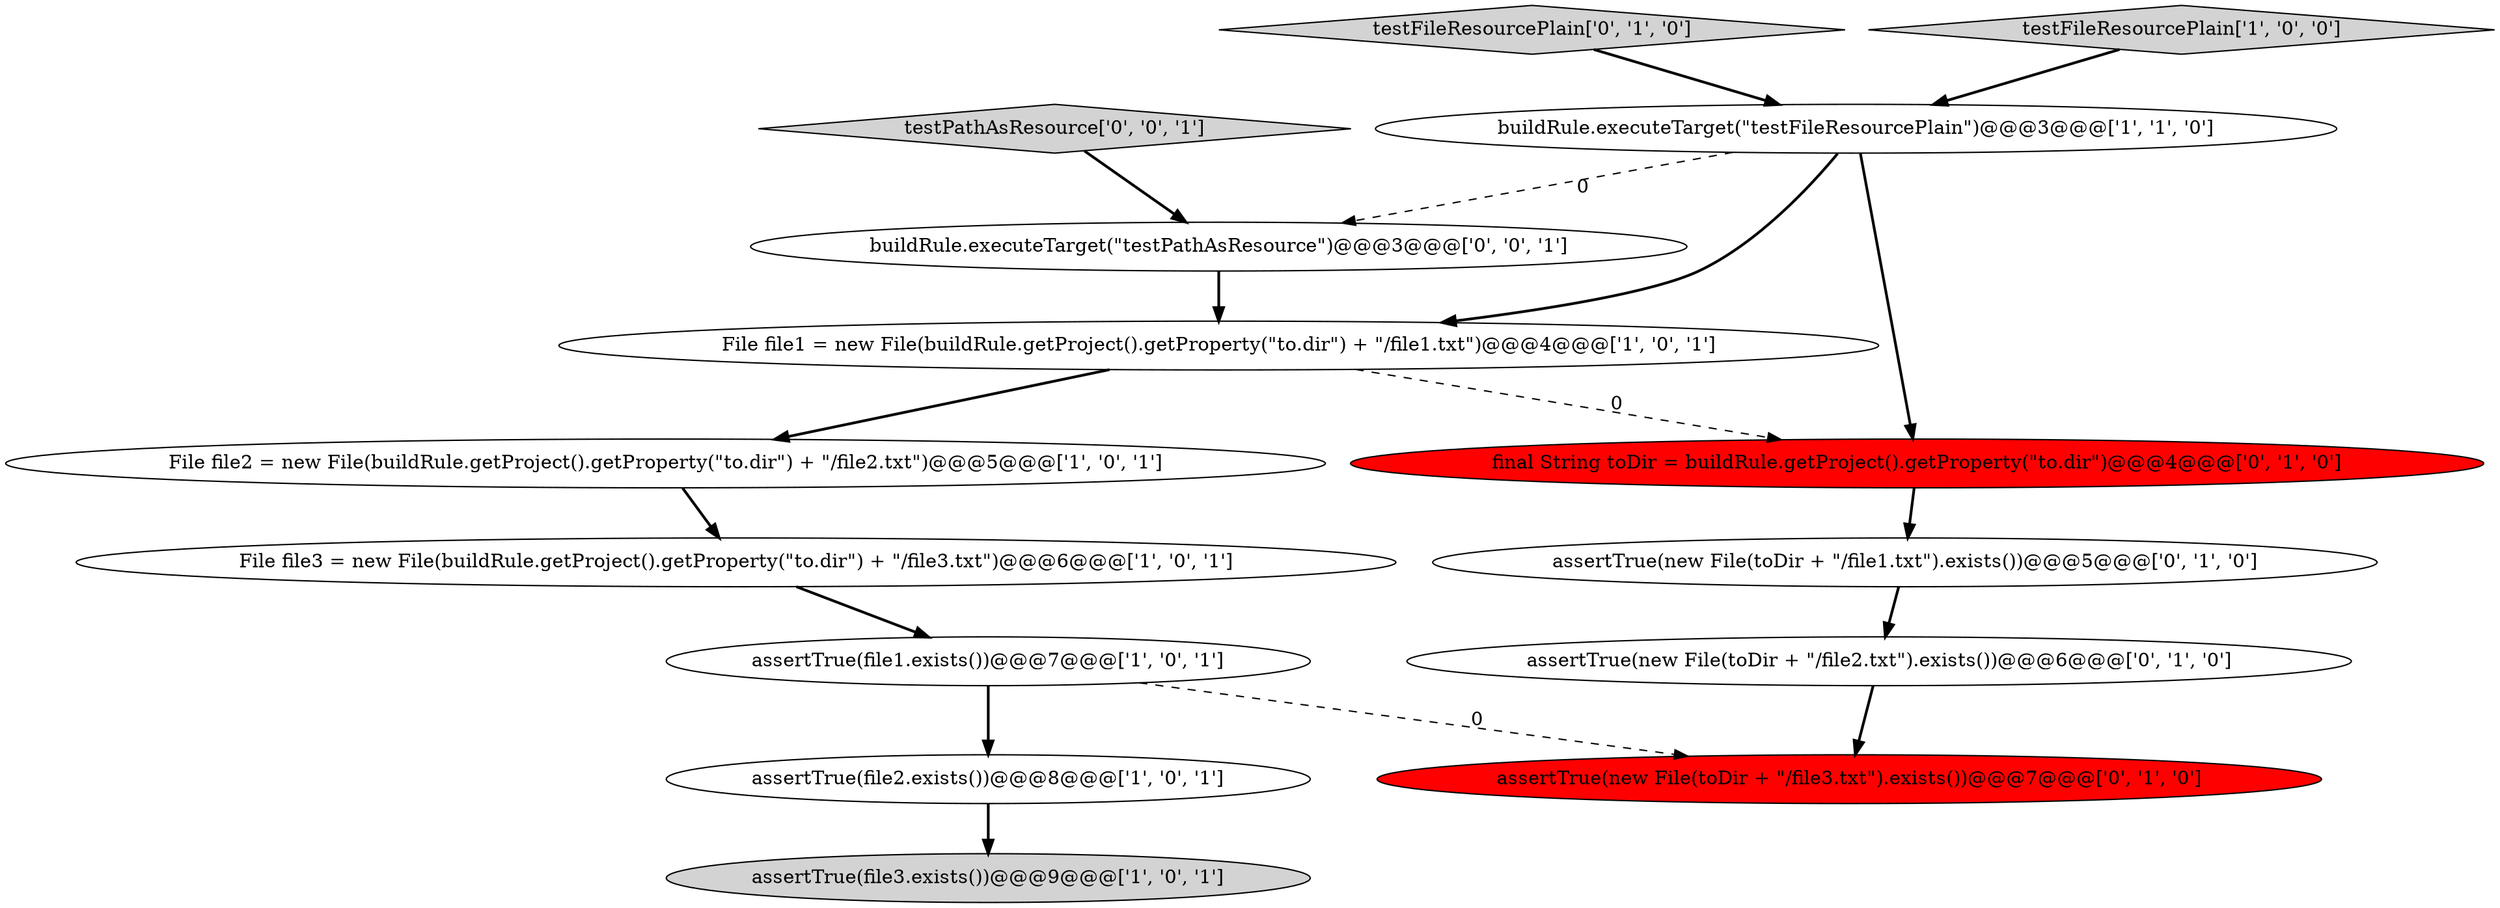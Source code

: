 digraph {
2 [style = filled, label = "File file1 = new File(buildRule.getProject().getProperty(\"to.dir\") + \"/file1.txt\")@@@4@@@['1', '0', '1']", fillcolor = white, shape = ellipse image = "AAA0AAABBB1BBB"];
11 [style = filled, label = "testFileResourcePlain['0', '1', '0']", fillcolor = lightgray, shape = diamond image = "AAA0AAABBB2BBB"];
8 [style = filled, label = "assertTrue(new File(toDir + \"/file3.txt\").exists())@@@7@@@['0', '1', '0']", fillcolor = red, shape = ellipse image = "AAA1AAABBB2BBB"];
4 [style = filled, label = "File file3 = new File(buildRule.getProject().getProperty(\"to.dir\") + \"/file3.txt\")@@@6@@@['1', '0', '1']", fillcolor = white, shape = ellipse image = "AAA0AAABBB1BBB"];
14 [style = filled, label = "buildRule.executeTarget(\"testPathAsResource\")@@@3@@@['0', '0', '1']", fillcolor = white, shape = ellipse image = "AAA0AAABBB3BBB"];
9 [style = filled, label = "assertTrue(new File(toDir + \"/file2.txt\").exists())@@@6@@@['0', '1', '0']", fillcolor = white, shape = ellipse image = "AAA0AAABBB2BBB"];
7 [style = filled, label = "assertTrue(file2.exists())@@@8@@@['1', '0', '1']", fillcolor = white, shape = ellipse image = "AAA0AAABBB1BBB"];
0 [style = filled, label = "testFileResourcePlain['1', '0', '0']", fillcolor = lightgray, shape = diamond image = "AAA0AAABBB1BBB"];
6 [style = filled, label = "buildRule.executeTarget(\"testFileResourcePlain\")@@@3@@@['1', '1', '0']", fillcolor = white, shape = ellipse image = "AAA0AAABBB1BBB"];
13 [style = filled, label = "testPathAsResource['0', '0', '1']", fillcolor = lightgray, shape = diamond image = "AAA0AAABBB3BBB"];
12 [style = filled, label = "final String toDir = buildRule.getProject().getProperty(\"to.dir\")@@@4@@@['0', '1', '0']", fillcolor = red, shape = ellipse image = "AAA1AAABBB2BBB"];
1 [style = filled, label = "File file2 = new File(buildRule.getProject().getProperty(\"to.dir\") + \"/file2.txt\")@@@5@@@['1', '0', '1']", fillcolor = white, shape = ellipse image = "AAA0AAABBB1BBB"];
3 [style = filled, label = "assertTrue(file3.exists())@@@9@@@['1', '0', '1']", fillcolor = lightgray, shape = ellipse image = "AAA0AAABBB1BBB"];
5 [style = filled, label = "assertTrue(file1.exists())@@@7@@@['1', '0', '1']", fillcolor = white, shape = ellipse image = "AAA0AAABBB1BBB"];
10 [style = filled, label = "assertTrue(new File(toDir + \"/file1.txt\").exists())@@@5@@@['0', '1', '0']", fillcolor = white, shape = ellipse image = "AAA0AAABBB2BBB"];
5->8 [style = dashed, label="0"];
5->7 [style = bold, label=""];
2->12 [style = dashed, label="0"];
1->4 [style = bold, label=""];
10->9 [style = bold, label=""];
12->10 [style = bold, label=""];
14->2 [style = bold, label=""];
6->14 [style = dashed, label="0"];
9->8 [style = bold, label=""];
0->6 [style = bold, label=""];
4->5 [style = bold, label=""];
13->14 [style = bold, label=""];
2->1 [style = bold, label=""];
7->3 [style = bold, label=""];
11->6 [style = bold, label=""];
6->2 [style = bold, label=""];
6->12 [style = bold, label=""];
}
